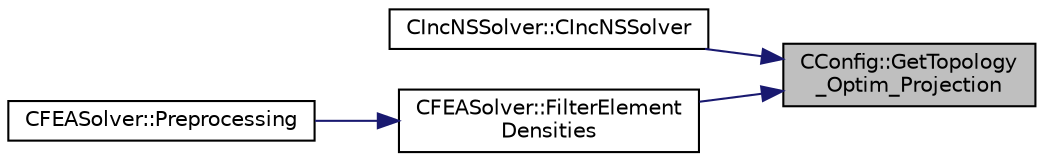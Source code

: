 digraph "CConfig::GetTopology_Optim_Projection"
{
 // LATEX_PDF_SIZE
  edge [fontname="Helvetica",fontsize="10",labelfontname="Helvetica",labelfontsize="10"];
  node [fontname="Helvetica",fontsize="10",shape=record];
  rankdir="RL";
  Node1 [label="CConfig::GetTopology\l_Optim_Projection",height=0.2,width=0.4,color="black", fillcolor="grey75", style="filled", fontcolor="black",tooltip="Get the type and parameter for the projection function used in topology optimization."];
  Node1 -> Node2 [dir="back",color="midnightblue",fontsize="10",style="solid",fontname="Helvetica"];
  Node2 [label="CIncNSSolver::CIncNSSolver",height=0.2,width=0.4,color="black", fillcolor="white", style="filled",URL="$classCIncNSSolver.html#a82152ac7e91fb1c5c073d98a1f08e2aa",tooltip="Constructor of the class."];
  Node1 -> Node3 [dir="back",color="midnightblue",fontsize="10",style="solid",fontname="Helvetica"];
  Node3 [label="CFEASolver::FilterElement\lDensities",height=0.2,width=0.4,color="black", fillcolor="white", style="filled",URL="$classCFEASolver.html#a7e11c36921b2c146ca2fd7d1a0512ffd",tooltip="Filter the density field for topology optimization applications."];
  Node3 -> Node4 [dir="back",color="midnightblue",fontsize="10",style="solid",fontname="Helvetica"];
  Node4 [label="CFEASolver::Preprocessing",height=0.2,width=0.4,color="black", fillcolor="white", style="filled",URL="$classCFEASolver.html#a353159e003821dae0668dcfe7281bd68",tooltip="Set residuals to zero."];
}
